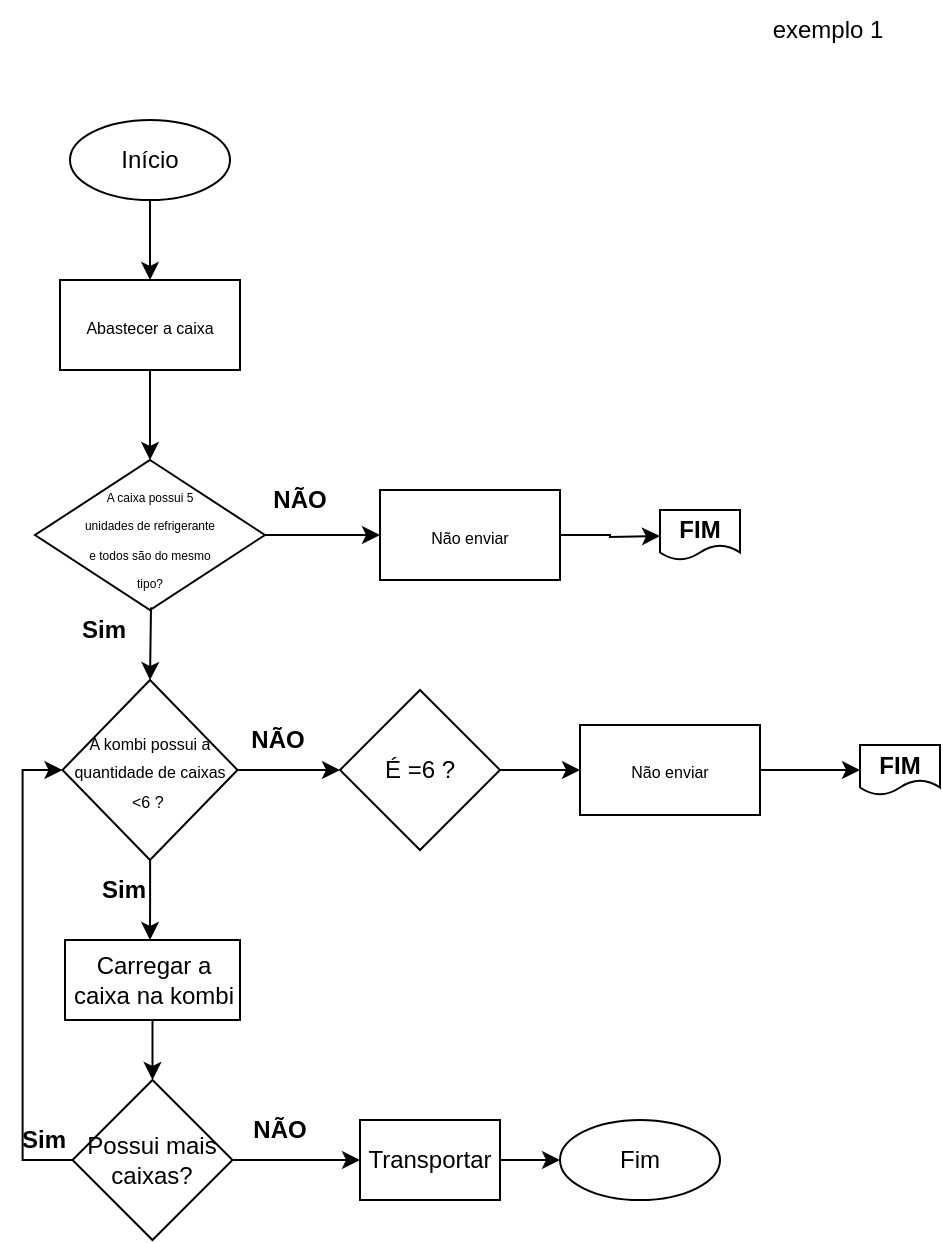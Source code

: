 <mxfile version="14.8.0" type="github">
  <diagram id="vbxqO8iuwQj_Sd485kU4" name="Page-1">
    <mxGraphModel dx="1016" dy="567" grid="1" gridSize="10" guides="1" tooltips="1" connect="1" arrows="1" fold="1" page="1" pageScale="1" pageWidth="827" pageHeight="1169" math="0" shadow="0">
      <root>
        <mxCell id="0" />
        <mxCell id="1" parent="0" />
        <mxCell id="mW0Ygw0yhRWnIfbjgJB5-5" style="edgeStyle=orthogonalEdgeStyle;rounded=0;orthogonalLoop=1;jettySize=auto;html=1;" edge="1" parent="1" source="mW0Ygw0yhRWnIfbjgJB5-1">
          <mxGeometry relative="1" as="geometry">
            <mxPoint x="75" y="150" as="targetPoint" />
          </mxGeometry>
        </mxCell>
        <mxCell id="mW0Ygw0yhRWnIfbjgJB5-1" value="Início" style="ellipse;whiteSpace=wrap;html=1;" vertex="1" parent="1">
          <mxGeometry x="35" y="70" width="80" height="40" as="geometry" />
        </mxCell>
        <mxCell id="mW0Ygw0yhRWnIfbjgJB5-2" value="exemplo 1" style="text;html=1;strokeColor=none;fillColor=none;align=center;verticalAlign=middle;whiteSpace=wrap;rounded=0;" vertex="1" parent="1">
          <mxGeometry x="364" y="10" width="100" height="30" as="geometry" />
        </mxCell>
        <mxCell id="mW0Ygw0yhRWnIfbjgJB5-36" style="edgeStyle=orthogonalEdgeStyle;rounded=0;orthogonalLoop=1;jettySize=auto;html=1;" edge="1" parent="1" source="mW0Ygw0yhRWnIfbjgJB5-6">
          <mxGeometry relative="1" as="geometry">
            <mxPoint x="190" y="277.5" as="targetPoint" />
          </mxGeometry>
        </mxCell>
        <mxCell id="mW0Ygw0yhRWnIfbjgJB5-6" value="" style="rhombus;whiteSpace=wrap;html=1;" vertex="1" parent="1">
          <mxGeometry x="17.5" y="240" width="115" height="75" as="geometry" />
        </mxCell>
        <mxCell id="mW0Ygw0yhRWnIfbjgJB5-20" style="edgeStyle=orthogonalEdgeStyle;rounded=0;orthogonalLoop=1;jettySize=auto;html=1;exitX=1.04;exitY=0.123;exitDx=0;exitDy=0;exitPerimeter=0;" edge="1" parent="1" source="mW0Ygw0yhRWnIfbjgJB5-22">
          <mxGeometry relative="1" as="geometry">
            <mxPoint x="75" y="350" as="targetPoint" />
            <mxPoint x="75" y="320" as="sourcePoint" />
          </mxGeometry>
        </mxCell>
        <mxCell id="mW0Ygw0yhRWnIfbjgJB5-7" value="&lt;font style=&quot;font-size: 6px&quot;&gt;&lt;font&gt;A caixa possui 5 unidades d&lt;/font&gt;&lt;font&gt;e refrigerante e todos são do mesmo tipo?&lt;/font&gt;&lt;/font&gt;" style="text;html=1;strokeColor=none;fillColor=none;align=center;verticalAlign=middle;whiteSpace=wrap;rounded=0;" vertex="1" parent="1">
          <mxGeometry x="40" y="252.5" width="70" height="50" as="geometry" />
        </mxCell>
        <mxCell id="mW0Ygw0yhRWnIfbjgJB5-17" style="edgeStyle=orthogonalEdgeStyle;rounded=0;orthogonalLoop=1;jettySize=auto;html=1;" edge="1" parent="1" source="mW0Ygw0yhRWnIfbjgJB5-16">
          <mxGeometry relative="1" as="geometry">
            <mxPoint x="75" y="240" as="targetPoint" />
          </mxGeometry>
        </mxCell>
        <mxCell id="mW0Ygw0yhRWnIfbjgJB5-16" value="&lt;font style=&quot;font-size: 8px&quot;&gt;Abastecer a caixa&lt;/font&gt;" style="rounded=0;whiteSpace=wrap;html=1;" vertex="1" parent="1">
          <mxGeometry x="30" y="150" width="90" height="45" as="geometry" />
        </mxCell>
        <mxCell id="mW0Ygw0yhRWnIfbjgJB5-22" value="&lt;b&gt;Sim&lt;/b&gt;" style="text;html=1;strokeColor=none;fillColor=none;align=center;verticalAlign=middle;whiteSpace=wrap;rounded=0;" vertex="1" parent="1">
          <mxGeometry x="30" y="310" width="43.75" height="30" as="geometry" />
        </mxCell>
        <mxCell id="mW0Ygw0yhRWnIfbjgJB5-41" style="edgeStyle=orthogonalEdgeStyle;rounded=0;orthogonalLoop=1;jettySize=auto;html=1;" edge="1" parent="1" source="mW0Ygw0yhRWnIfbjgJB5-28">
          <mxGeometry relative="1" as="geometry">
            <mxPoint x="75" y="480" as="targetPoint" />
          </mxGeometry>
        </mxCell>
        <mxCell id="mW0Ygw0yhRWnIfbjgJB5-44" style="edgeStyle=orthogonalEdgeStyle;rounded=0;orthogonalLoop=1;jettySize=auto;html=1;" edge="1" parent="1" source="mW0Ygw0yhRWnIfbjgJB5-28">
          <mxGeometry relative="1" as="geometry">
            <mxPoint x="170" y="395" as="targetPoint" />
          </mxGeometry>
        </mxCell>
        <mxCell id="mW0Ygw0yhRWnIfbjgJB5-28" value="&lt;font style=&quot;font-size: 8px&quot;&gt;A kombi possui a quantidade de caixas &amp;lt;6 ?&amp;nbsp;&lt;/font&gt;" style="rhombus;whiteSpace=wrap;html=1;" vertex="1" parent="1">
          <mxGeometry x="31.25" y="350" width="87.5" height="90" as="geometry" />
        </mxCell>
        <mxCell id="mW0Ygw0yhRWnIfbjgJB5-33" value="&lt;b&gt;NÃO&lt;/b&gt;" style="text;html=1;strokeColor=none;fillColor=none;align=center;verticalAlign=middle;whiteSpace=wrap;rounded=0;" vertex="1" parent="1">
          <mxGeometry x="130" y="250" width="40" height="20" as="geometry" />
        </mxCell>
        <mxCell id="mW0Ygw0yhRWnIfbjgJB5-38" style="edgeStyle=orthogonalEdgeStyle;rounded=0;orthogonalLoop=1;jettySize=auto;html=1;" edge="1" parent="1" source="mW0Ygw0yhRWnIfbjgJB5-37">
          <mxGeometry relative="1" as="geometry">
            <mxPoint x="330" y="278" as="targetPoint" />
          </mxGeometry>
        </mxCell>
        <mxCell id="mW0Ygw0yhRWnIfbjgJB5-37" value="&lt;font style=&quot;font-size: 8px&quot;&gt;Não enviar&lt;/font&gt;" style="rounded=0;whiteSpace=wrap;html=1;" vertex="1" parent="1">
          <mxGeometry x="190" y="255" width="90" height="45" as="geometry" />
        </mxCell>
        <mxCell id="mW0Ygw0yhRWnIfbjgJB5-39" value="" style="shape=document;whiteSpace=wrap;html=1;boundedLbl=1;" vertex="1" parent="1">
          <mxGeometry x="330" y="265" width="40" height="25" as="geometry" />
        </mxCell>
        <mxCell id="mW0Ygw0yhRWnIfbjgJB5-40" value="&lt;b&gt;FIM&lt;/b&gt;" style="text;html=1;strokeColor=none;fillColor=none;align=center;verticalAlign=middle;whiteSpace=wrap;rounded=0;" vertex="1" parent="1">
          <mxGeometry x="330" y="265" width="40" height="20" as="geometry" />
        </mxCell>
        <mxCell id="mW0Ygw0yhRWnIfbjgJB5-53" style="edgeStyle=orthogonalEdgeStyle;rounded=0;orthogonalLoop=1;jettySize=auto;html=1;" edge="1" parent="1" source="mW0Ygw0yhRWnIfbjgJB5-42">
          <mxGeometry relative="1" as="geometry">
            <mxPoint x="76.25" y="550" as="targetPoint" />
          </mxGeometry>
        </mxCell>
        <mxCell id="mW0Ygw0yhRWnIfbjgJB5-42" value="Carregar a caixa na kombi" style="rounded=0;whiteSpace=wrap;html=1;" vertex="1" parent="1">
          <mxGeometry x="32.5" y="480" width="87.5" height="40" as="geometry" />
        </mxCell>
        <mxCell id="mW0Ygw0yhRWnIfbjgJB5-49" style="edgeStyle=orthogonalEdgeStyle;rounded=0;orthogonalLoop=1;jettySize=auto;html=1;" edge="1" parent="1" source="mW0Ygw0yhRWnIfbjgJB5-46">
          <mxGeometry relative="1" as="geometry">
            <mxPoint x="290" y="395" as="targetPoint" />
          </mxGeometry>
        </mxCell>
        <mxCell id="mW0Ygw0yhRWnIfbjgJB5-46" value="É =6 ?" style="rhombus;whiteSpace=wrap;html=1;" vertex="1" parent="1">
          <mxGeometry x="170" y="355" width="80" height="80" as="geometry" />
        </mxCell>
        <mxCell id="mW0Ygw0yhRWnIfbjgJB5-47" value="&lt;b&gt;NÃO&lt;/b&gt;" style="text;html=1;strokeColor=none;fillColor=none;align=center;verticalAlign=middle;whiteSpace=wrap;rounded=0;" vertex="1" parent="1">
          <mxGeometry x="118.75" y="370" width="40" height="20" as="geometry" />
        </mxCell>
        <mxCell id="mW0Ygw0yhRWnIfbjgJB5-48" value="&lt;b&gt;Sim&lt;/b&gt;" style="text;html=1;strokeColor=none;fillColor=none;align=center;verticalAlign=middle;whiteSpace=wrap;rounded=0;" vertex="1" parent="1">
          <mxGeometry x="40" y="440" width="43.75" height="30" as="geometry" />
        </mxCell>
        <mxCell id="mW0Ygw0yhRWnIfbjgJB5-51" style="edgeStyle=orthogonalEdgeStyle;rounded=0;orthogonalLoop=1;jettySize=auto;html=1;" edge="1" parent="1" source="mW0Ygw0yhRWnIfbjgJB5-50">
          <mxGeometry relative="1" as="geometry">
            <mxPoint x="430" y="395" as="targetPoint" />
          </mxGeometry>
        </mxCell>
        <mxCell id="mW0Ygw0yhRWnIfbjgJB5-50" value="&lt;font style=&quot;font-size: 8px&quot;&gt;Não enviar&lt;/font&gt;" style="rounded=0;whiteSpace=wrap;html=1;" vertex="1" parent="1">
          <mxGeometry x="290" y="372.5" width="90" height="45" as="geometry" />
        </mxCell>
        <mxCell id="mW0Ygw0yhRWnIfbjgJB5-55" style="edgeStyle=orthogonalEdgeStyle;rounded=0;orthogonalLoop=1;jettySize=auto;html=1;" edge="1" parent="1" source="mW0Ygw0yhRWnIfbjgJB5-54">
          <mxGeometry relative="1" as="geometry">
            <mxPoint x="180" y="590" as="targetPoint" />
          </mxGeometry>
        </mxCell>
        <mxCell id="mW0Ygw0yhRWnIfbjgJB5-59" style="edgeStyle=orthogonalEdgeStyle;rounded=0;orthogonalLoop=1;jettySize=auto;html=1;exitX=0;exitY=0.5;exitDx=0;exitDy=0;entryX=0;entryY=0.5;entryDx=0;entryDy=0;" edge="1" parent="1" source="mW0Ygw0yhRWnIfbjgJB5-54" target="mW0Ygw0yhRWnIfbjgJB5-28">
          <mxGeometry relative="1" as="geometry" />
        </mxCell>
        <mxCell id="mW0Ygw0yhRWnIfbjgJB5-54" value="Possui mais caixas?" style="rhombus;whiteSpace=wrap;html=1;" vertex="1" parent="1">
          <mxGeometry x="36.25" y="550" width="80" height="80" as="geometry" />
        </mxCell>
        <mxCell id="mW0Ygw0yhRWnIfbjgJB5-56" value="&lt;b&gt;NÃO&lt;/b&gt;" style="text;html=1;strokeColor=none;fillColor=none;align=center;verticalAlign=middle;whiteSpace=wrap;rounded=0;" vertex="1" parent="1">
          <mxGeometry x="120" y="565" width="40" height="20" as="geometry" />
        </mxCell>
        <mxCell id="mW0Ygw0yhRWnIfbjgJB5-60" style="edgeStyle=orthogonalEdgeStyle;rounded=0;orthogonalLoop=1;jettySize=auto;html=1;" edge="1" parent="1" source="mW0Ygw0yhRWnIfbjgJB5-57">
          <mxGeometry relative="1" as="geometry">
            <mxPoint x="280" y="590" as="targetPoint" />
          </mxGeometry>
        </mxCell>
        <mxCell id="mW0Ygw0yhRWnIfbjgJB5-57" value="Transportar" style="rounded=0;whiteSpace=wrap;html=1;" vertex="1" parent="1">
          <mxGeometry x="180" y="570" width="70" height="40" as="geometry" />
        </mxCell>
        <mxCell id="mW0Ygw0yhRWnIfbjgJB5-58" value="&lt;b&gt;Sim&lt;/b&gt;" style="text;html=1;strokeColor=none;fillColor=none;align=center;verticalAlign=middle;whiteSpace=wrap;rounded=0;" vertex="1" parent="1">
          <mxGeometry y="565" width="43.75" height="30" as="geometry" />
        </mxCell>
        <mxCell id="mW0Ygw0yhRWnIfbjgJB5-61" value="Fim" style="ellipse;whiteSpace=wrap;html=1;" vertex="1" parent="1">
          <mxGeometry x="280" y="570" width="80" height="40" as="geometry" />
        </mxCell>
        <mxCell id="mW0Ygw0yhRWnIfbjgJB5-63" value="" style="shape=document;whiteSpace=wrap;html=1;boundedLbl=1;" vertex="1" parent="1">
          <mxGeometry x="430" y="382.5" width="40" height="25" as="geometry" />
        </mxCell>
        <mxCell id="mW0Ygw0yhRWnIfbjgJB5-64" value="&lt;b&gt;FIM&lt;/b&gt;" style="text;html=1;strokeColor=none;fillColor=none;align=center;verticalAlign=middle;whiteSpace=wrap;rounded=0;" vertex="1" parent="1">
          <mxGeometry x="430" y="382.5" width="40" height="20" as="geometry" />
        </mxCell>
      </root>
    </mxGraphModel>
  </diagram>
</mxfile>
